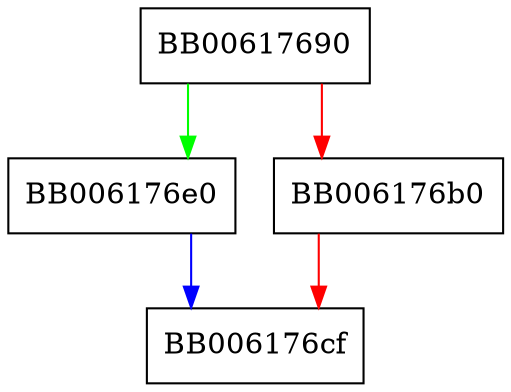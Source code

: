 digraph d2i_PKCS8PrivateKey_fp {
  node [shape="box"];
  graph [splines=ortho];
  BB00617690 -> BB006176e0 [color="green"];
  BB00617690 -> BB006176b0 [color="red"];
  BB006176b0 -> BB006176cf [color="red"];
  BB006176e0 -> BB006176cf [color="blue"];
}